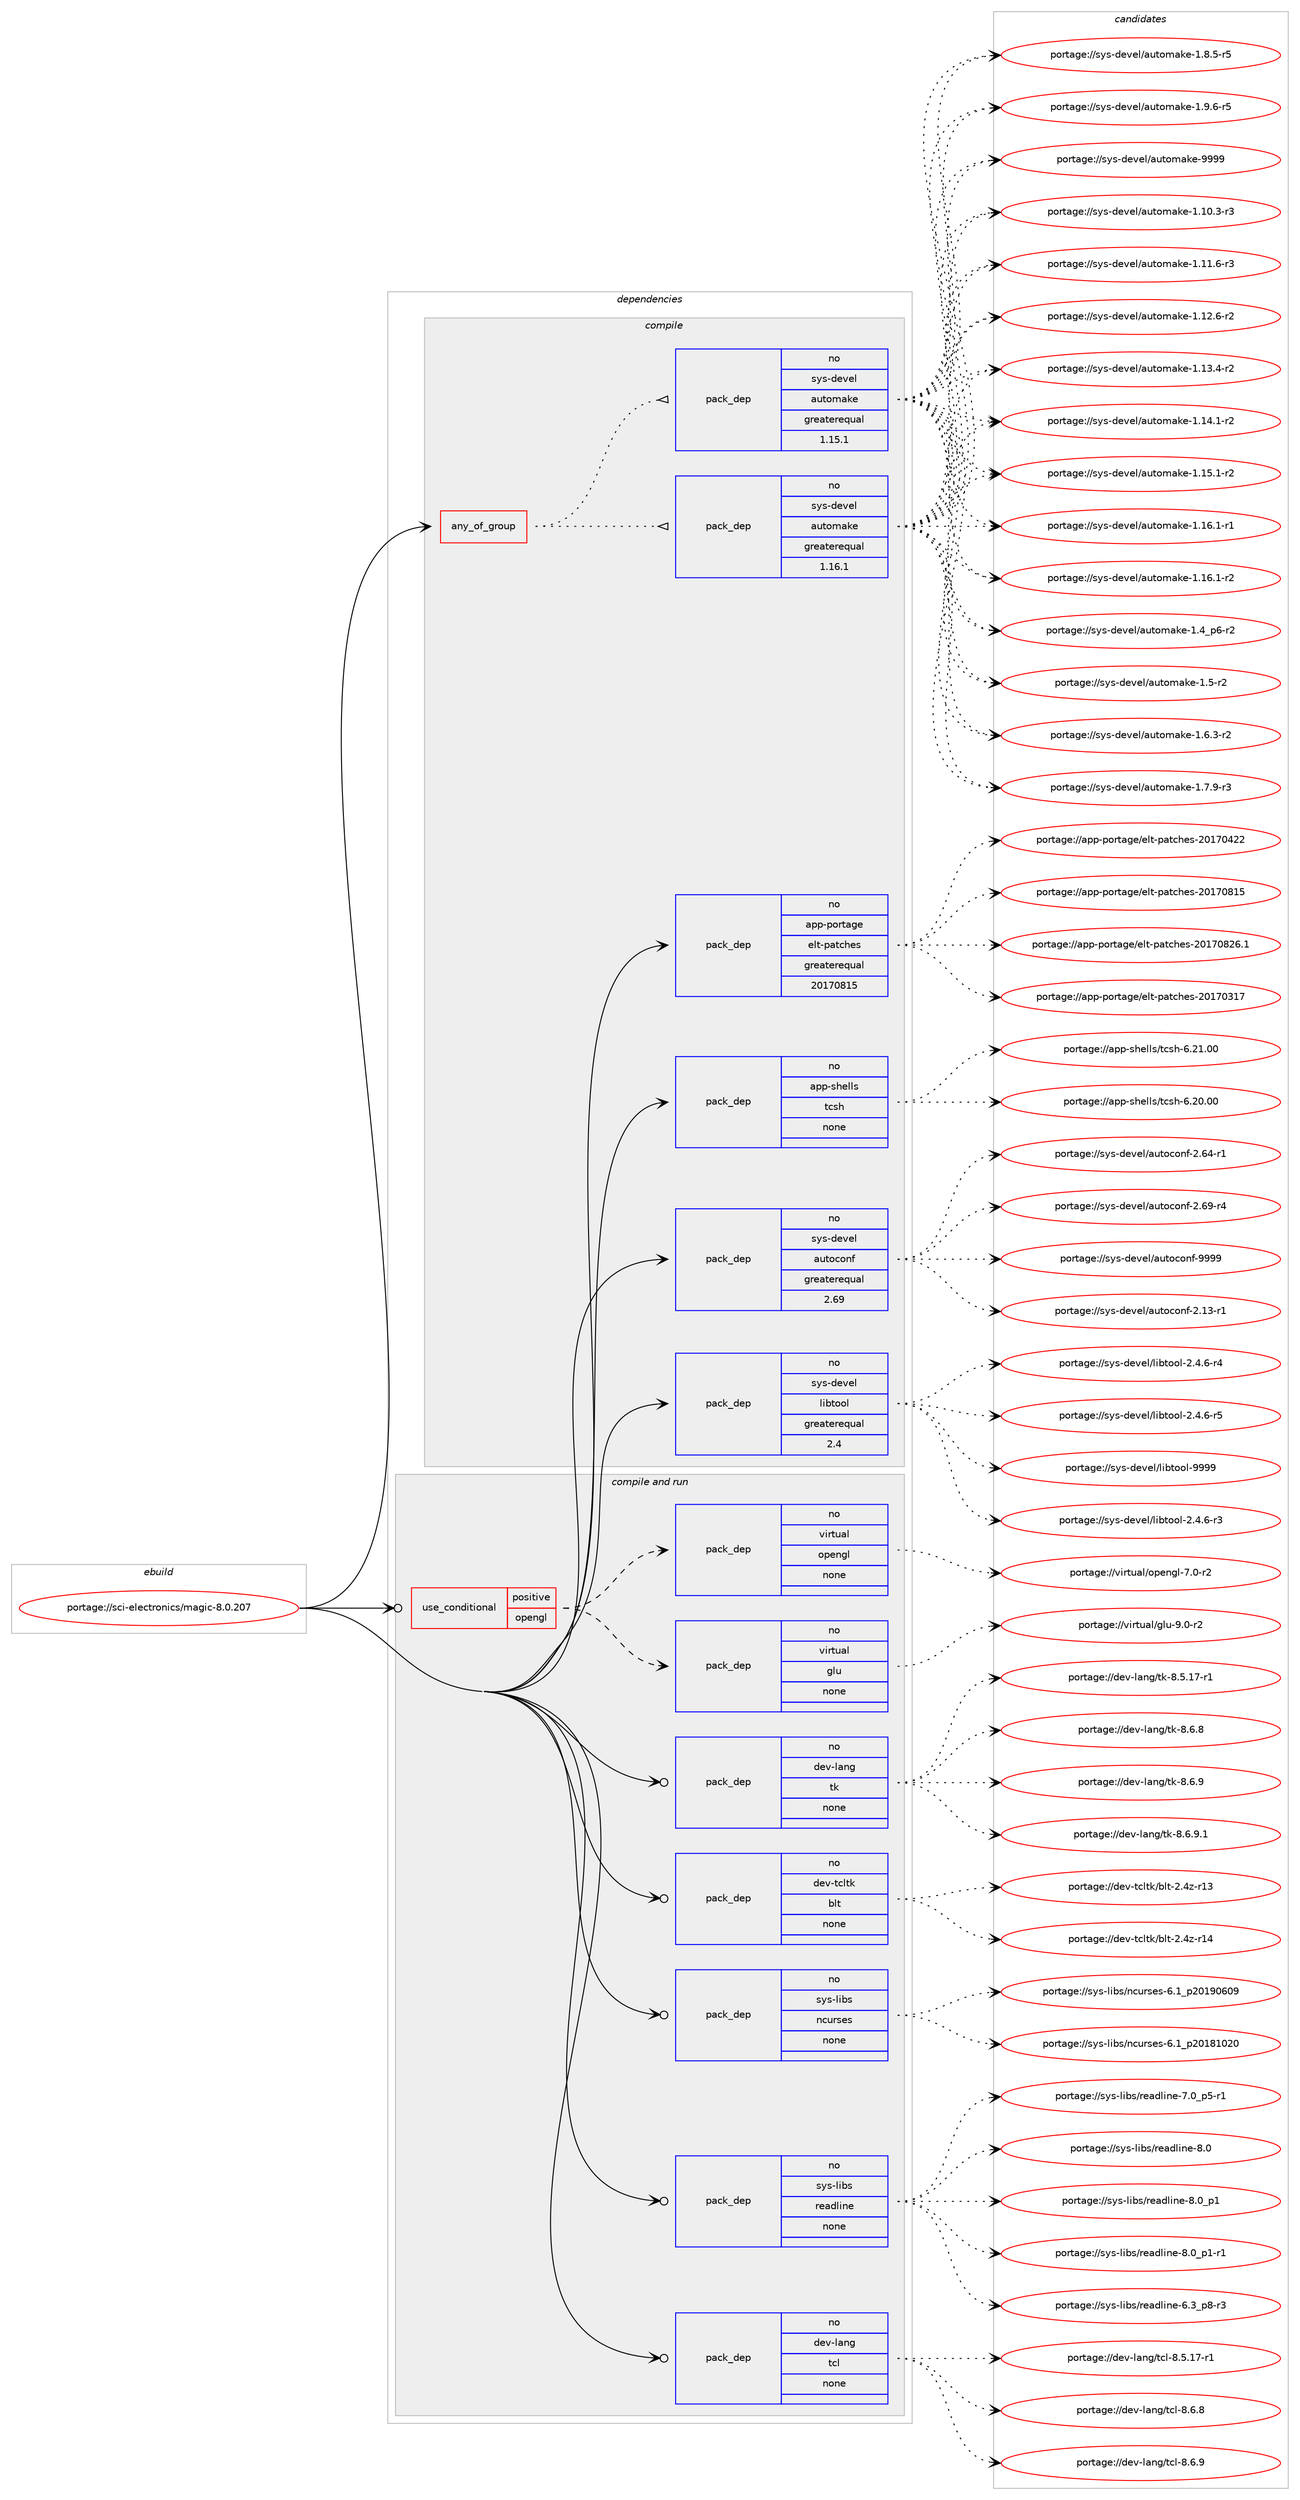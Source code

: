 digraph prolog {

# *************
# Graph options
# *************

newrank=true;
concentrate=true;
compound=true;
graph [rankdir=LR,fontname=Helvetica,fontsize=10,ranksep=1.5];#, ranksep=2.5, nodesep=0.2];
edge  [arrowhead=vee];
node  [fontname=Helvetica,fontsize=10];

# **********
# The ebuild
# **********

subgraph cluster_leftcol {
color=gray;
rank=same;
label=<<i>ebuild</i>>;
id [label="portage://sci-electronics/magic-8.0.207", color=red, width=4, href="../sci-electronics/magic-8.0.207.svg"];
}

# ****************
# The dependencies
# ****************

subgraph cluster_midcol {
color=gray;
label=<<i>dependencies</i>>;
subgraph cluster_compile {
fillcolor="#eeeeee";
style=filled;
label=<<i>compile</i>>;
subgraph any6343 {
dependency386389 [label=<<TABLE BORDER="0" CELLBORDER="1" CELLSPACING="0" CELLPADDING="4"><TR><TD CELLPADDING="10">any_of_group</TD></TR></TABLE>>, shape=none, color=red];subgraph pack284146 {
dependency386390 [label=<<TABLE BORDER="0" CELLBORDER="1" CELLSPACING="0" CELLPADDING="4" WIDTH="220"><TR><TD ROWSPAN="6" CELLPADDING="30">pack_dep</TD></TR><TR><TD WIDTH="110">no</TD></TR><TR><TD>sys-devel</TD></TR><TR><TD>automake</TD></TR><TR><TD>greaterequal</TD></TR><TR><TD>1.16.1</TD></TR></TABLE>>, shape=none, color=blue];
}
dependency386389:e -> dependency386390:w [weight=20,style="dotted",arrowhead="oinv"];
subgraph pack284147 {
dependency386391 [label=<<TABLE BORDER="0" CELLBORDER="1" CELLSPACING="0" CELLPADDING="4" WIDTH="220"><TR><TD ROWSPAN="6" CELLPADDING="30">pack_dep</TD></TR><TR><TD WIDTH="110">no</TD></TR><TR><TD>sys-devel</TD></TR><TR><TD>automake</TD></TR><TR><TD>greaterequal</TD></TR><TR><TD>1.15.1</TD></TR></TABLE>>, shape=none, color=blue];
}
dependency386389:e -> dependency386391:w [weight=20,style="dotted",arrowhead="oinv"];
}
id:e -> dependency386389:w [weight=20,style="solid",arrowhead="vee"];
subgraph pack284148 {
dependency386392 [label=<<TABLE BORDER="0" CELLBORDER="1" CELLSPACING="0" CELLPADDING="4" WIDTH="220"><TR><TD ROWSPAN="6" CELLPADDING="30">pack_dep</TD></TR><TR><TD WIDTH="110">no</TD></TR><TR><TD>app-portage</TD></TR><TR><TD>elt-patches</TD></TR><TR><TD>greaterequal</TD></TR><TR><TD>20170815</TD></TR></TABLE>>, shape=none, color=blue];
}
id:e -> dependency386392:w [weight=20,style="solid",arrowhead="vee"];
subgraph pack284149 {
dependency386393 [label=<<TABLE BORDER="0" CELLBORDER="1" CELLSPACING="0" CELLPADDING="4" WIDTH="220"><TR><TD ROWSPAN="6" CELLPADDING="30">pack_dep</TD></TR><TR><TD WIDTH="110">no</TD></TR><TR><TD>app-shells</TD></TR><TR><TD>tcsh</TD></TR><TR><TD>none</TD></TR><TR><TD></TD></TR></TABLE>>, shape=none, color=blue];
}
id:e -> dependency386393:w [weight=20,style="solid",arrowhead="vee"];
subgraph pack284150 {
dependency386394 [label=<<TABLE BORDER="0" CELLBORDER="1" CELLSPACING="0" CELLPADDING="4" WIDTH="220"><TR><TD ROWSPAN="6" CELLPADDING="30">pack_dep</TD></TR><TR><TD WIDTH="110">no</TD></TR><TR><TD>sys-devel</TD></TR><TR><TD>autoconf</TD></TR><TR><TD>greaterequal</TD></TR><TR><TD>2.69</TD></TR></TABLE>>, shape=none, color=blue];
}
id:e -> dependency386394:w [weight=20,style="solid",arrowhead="vee"];
subgraph pack284151 {
dependency386395 [label=<<TABLE BORDER="0" CELLBORDER="1" CELLSPACING="0" CELLPADDING="4" WIDTH="220"><TR><TD ROWSPAN="6" CELLPADDING="30">pack_dep</TD></TR><TR><TD WIDTH="110">no</TD></TR><TR><TD>sys-devel</TD></TR><TR><TD>libtool</TD></TR><TR><TD>greaterequal</TD></TR><TR><TD>2.4</TD></TR></TABLE>>, shape=none, color=blue];
}
id:e -> dependency386395:w [weight=20,style="solid",arrowhead="vee"];
}
subgraph cluster_compileandrun {
fillcolor="#eeeeee";
style=filled;
label=<<i>compile and run</i>>;
subgraph cond95696 {
dependency386396 [label=<<TABLE BORDER="0" CELLBORDER="1" CELLSPACING="0" CELLPADDING="4"><TR><TD ROWSPAN="3" CELLPADDING="10">use_conditional</TD></TR><TR><TD>positive</TD></TR><TR><TD>opengl</TD></TR></TABLE>>, shape=none, color=red];
subgraph pack284152 {
dependency386397 [label=<<TABLE BORDER="0" CELLBORDER="1" CELLSPACING="0" CELLPADDING="4" WIDTH="220"><TR><TD ROWSPAN="6" CELLPADDING="30">pack_dep</TD></TR><TR><TD WIDTH="110">no</TD></TR><TR><TD>virtual</TD></TR><TR><TD>glu</TD></TR><TR><TD>none</TD></TR><TR><TD></TD></TR></TABLE>>, shape=none, color=blue];
}
dependency386396:e -> dependency386397:w [weight=20,style="dashed",arrowhead="vee"];
subgraph pack284153 {
dependency386398 [label=<<TABLE BORDER="0" CELLBORDER="1" CELLSPACING="0" CELLPADDING="4" WIDTH="220"><TR><TD ROWSPAN="6" CELLPADDING="30">pack_dep</TD></TR><TR><TD WIDTH="110">no</TD></TR><TR><TD>virtual</TD></TR><TR><TD>opengl</TD></TR><TR><TD>none</TD></TR><TR><TD></TD></TR></TABLE>>, shape=none, color=blue];
}
dependency386396:e -> dependency386398:w [weight=20,style="dashed",arrowhead="vee"];
}
id:e -> dependency386396:w [weight=20,style="solid",arrowhead="odotvee"];
subgraph pack284154 {
dependency386399 [label=<<TABLE BORDER="0" CELLBORDER="1" CELLSPACING="0" CELLPADDING="4" WIDTH="220"><TR><TD ROWSPAN="6" CELLPADDING="30">pack_dep</TD></TR><TR><TD WIDTH="110">no</TD></TR><TR><TD>dev-lang</TD></TR><TR><TD>tcl</TD></TR><TR><TD>none</TD></TR><TR><TD></TD></TR></TABLE>>, shape=none, color=blue];
}
id:e -> dependency386399:w [weight=20,style="solid",arrowhead="odotvee"];
subgraph pack284155 {
dependency386400 [label=<<TABLE BORDER="0" CELLBORDER="1" CELLSPACING="0" CELLPADDING="4" WIDTH="220"><TR><TD ROWSPAN="6" CELLPADDING="30">pack_dep</TD></TR><TR><TD WIDTH="110">no</TD></TR><TR><TD>dev-lang</TD></TR><TR><TD>tk</TD></TR><TR><TD>none</TD></TR><TR><TD></TD></TR></TABLE>>, shape=none, color=blue];
}
id:e -> dependency386400:w [weight=20,style="solid",arrowhead="odotvee"];
subgraph pack284156 {
dependency386401 [label=<<TABLE BORDER="0" CELLBORDER="1" CELLSPACING="0" CELLPADDING="4" WIDTH="220"><TR><TD ROWSPAN="6" CELLPADDING="30">pack_dep</TD></TR><TR><TD WIDTH="110">no</TD></TR><TR><TD>dev-tcltk</TD></TR><TR><TD>blt</TD></TR><TR><TD>none</TD></TR><TR><TD></TD></TR></TABLE>>, shape=none, color=blue];
}
id:e -> dependency386401:w [weight=20,style="solid",arrowhead="odotvee"];
subgraph pack284157 {
dependency386402 [label=<<TABLE BORDER="0" CELLBORDER="1" CELLSPACING="0" CELLPADDING="4" WIDTH="220"><TR><TD ROWSPAN="6" CELLPADDING="30">pack_dep</TD></TR><TR><TD WIDTH="110">no</TD></TR><TR><TD>sys-libs</TD></TR><TR><TD>ncurses</TD></TR><TR><TD>none</TD></TR><TR><TD></TD></TR></TABLE>>, shape=none, color=blue];
}
id:e -> dependency386402:w [weight=20,style="solid",arrowhead="odotvee"];
subgraph pack284158 {
dependency386403 [label=<<TABLE BORDER="0" CELLBORDER="1" CELLSPACING="0" CELLPADDING="4" WIDTH="220"><TR><TD ROWSPAN="6" CELLPADDING="30">pack_dep</TD></TR><TR><TD WIDTH="110">no</TD></TR><TR><TD>sys-libs</TD></TR><TR><TD>readline</TD></TR><TR><TD>none</TD></TR><TR><TD></TD></TR></TABLE>>, shape=none, color=blue];
}
id:e -> dependency386403:w [weight=20,style="solid",arrowhead="odotvee"];
}
subgraph cluster_run {
fillcolor="#eeeeee";
style=filled;
label=<<i>run</i>>;
}
}

# **************
# The candidates
# **************

subgraph cluster_choices {
rank=same;
color=gray;
label=<<i>candidates</i>>;

subgraph choice284146 {
color=black;
nodesep=1;
choiceportage11512111545100101118101108479711711611110997107101454946494846514511451 [label="portage://sys-devel/automake-1.10.3-r3", color=red, width=4,href="../sys-devel/automake-1.10.3-r3.svg"];
choiceportage11512111545100101118101108479711711611110997107101454946494946544511451 [label="portage://sys-devel/automake-1.11.6-r3", color=red, width=4,href="../sys-devel/automake-1.11.6-r3.svg"];
choiceportage11512111545100101118101108479711711611110997107101454946495046544511450 [label="portage://sys-devel/automake-1.12.6-r2", color=red, width=4,href="../sys-devel/automake-1.12.6-r2.svg"];
choiceportage11512111545100101118101108479711711611110997107101454946495146524511450 [label="portage://sys-devel/automake-1.13.4-r2", color=red, width=4,href="../sys-devel/automake-1.13.4-r2.svg"];
choiceportage11512111545100101118101108479711711611110997107101454946495246494511450 [label="portage://sys-devel/automake-1.14.1-r2", color=red, width=4,href="../sys-devel/automake-1.14.1-r2.svg"];
choiceportage11512111545100101118101108479711711611110997107101454946495346494511450 [label="portage://sys-devel/automake-1.15.1-r2", color=red, width=4,href="../sys-devel/automake-1.15.1-r2.svg"];
choiceportage11512111545100101118101108479711711611110997107101454946495446494511449 [label="portage://sys-devel/automake-1.16.1-r1", color=red, width=4,href="../sys-devel/automake-1.16.1-r1.svg"];
choiceportage11512111545100101118101108479711711611110997107101454946495446494511450 [label="portage://sys-devel/automake-1.16.1-r2", color=red, width=4,href="../sys-devel/automake-1.16.1-r2.svg"];
choiceportage115121115451001011181011084797117116111109971071014549465295112544511450 [label="portage://sys-devel/automake-1.4_p6-r2", color=red, width=4,href="../sys-devel/automake-1.4_p6-r2.svg"];
choiceportage11512111545100101118101108479711711611110997107101454946534511450 [label="portage://sys-devel/automake-1.5-r2", color=red, width=4,href="../sys-devel/automake-1.5-r2.svg"];
choiceportage115121115451001011181011084797117116111109971071014549465446514511450 [label="portage://sys-devel/automake-1.6.3-r2", color=red, width=4,href="../sys-devel/automake-1.6.3-r2.svg"];
choiceportage115121115451001011181011084797117116111109971071014549465546574511451 [label="portage://sys-devel/automake-1.7.9-r3", color=red, width=4,href="../sys-devel/automake-1.7.9-r3.svg"];
choiceportage115121115451001011181011084797117116111109971071014549465646534511453 [label="portage://sys-devel/automake-1.8.5-r5", color=red, width=4,href="../sys-devel/automake-1.8.5-r5.svg"];
choiceportage115121115451001011181011084797117116111109971071014549465746544511453 [label="portage://sys-devel/automake-1.9.6-r5", color=red, width=4,href="../sys-devel/automake-1.9.6-r5.svg"];
choiceportage115121115451001011181011084797117116111109971071014557575757 [label="portage://sys-devel/automake-9999", color=red, width=4,href="../sys-devel/automake-9999.svg"];
dependency386390:e -> choiceportage11512111545100101118101108479711711611110997107101454946494846514511451:w [style=dotted,weight="100"];
dependency386390:e -> choiceportage11512111545100101118101108479711711611110997107101454946494946544511451:w [style=dotted,weight="100"];
dependency386390:e -> choiceportage11512111545100101118101108479711711611110997107101454946495046544511450:w [style=dotted,weight="100"];
dependency386390:e -> choiceportage11512111545100101118101108479711711611110997107101454946495146524511450:w [style=dotted,weight="100"];
dependency386390:e -> choiceportage11512111545100101118101108479711711611110997107101454946495246494511450:w [style=dotted,weight="100"];
dependency386390:e -> choiceportage11512111545100101118101108479711711611110997107101454946495346494511450:w [style=dotted,weight="100"];
dependency386390:e -> choiceportage11512111545100101118101108479711711611110997107101454946495446494511449:w [style=dotted,weight="100"];
dependency386390:e -> choiceportage11512111545100101118101108479711711611110997107101454946495446494511450:w [style=dotted,weight="100"];
dependency386390:e -> choiceportage115121115451001011181011084797117116111109971071014549465295112544511450:w [style=dotted,weight="100"];
dependency386390:e -> choiceportage11512111545100101118101108479711711611110997107101454946534511450:w [style=dotted,weight="100"];
dependency386390:e -> choiceportage115121115451001011181011084797117116111109971071014549465446514511450:w [style=dotted,weight="100"];
dependency386390:e -> choiceportage115121115451001011181011084797117116111109971071014549465546574511451:w [style=dotted,weight="100"];
dependency386390:e -> choiceportage115121115451001011181011084797117116111109971071014549465646534511453:w [style=dotted,weight="100"];
dependency386390:e -> choiceportage115121115451001011181011084797117116111109971071014549465746544511453:w [style=dotted,weight="100"];
dependency386390:e -> choiceportage115121115451001011181011084797117116111109971071014557575757:w [style=dotted,weight="100"];
}
subgraph choice284147 {
color=black;
nodesep=1;
choiceportage11512111545100101118101108479711711611110997107101454946494846514511451 [label="portage://sys-devel/automake-1.10.3-r3", color=red, width=4,href="../sys-devel/automake-1.10.3-r3.svg"];
choiceportage11512111545100101118101108479711711611110997107101454946494946544511451 [label="portage://sys-devel/automake-1.11.6-r3", color=red, width=4,href="../sys-devel/automake-1.11.6-r3.svg"];
choiceportage11512111545100101118101108479711711611110997107101454946495046544511450 [label="portage://sys-devel/automake-1.12.6-r2", color=red, width=4,href="../sys-devel/automake-1.12.6-r2.svg"];
choiceportage11512111545100101118101108479711711611110997107101454946495146524511450 [label="portage://sys-devel/automake-1.13.4-r2", color=red, width=4,href="../sys-devel/automake-1.13.4-r2.svg"];
choiceportage11512111545100101118101108479711711611110997107101454946495246494511450 [label="portage://sys-devel/automake-1.14.1-r2", color=red, width=4,href="../sys-devel/automake-1.14.1-r2.svg"];
choiceportage11512111545100101118101108479711711611110997107101454946495346494511450 [label="portage://sys-devel/automake-1.15.1-r2", color=red, width=4,href="../sys-devel/automake-1.15.1-r2.svg"];
choiceportage11512111545100101118101108479711711611110997107101454946495446494511449 [label="portage://sys-devel/automake-1.16.1-r1", color=red, width=4,href="../sys-devel/automake-1.16.1-r1.svg"];
choiceportage11512111545100101118101108479711711611110997107101454946495446494511450 [label="portage://sys-devel/automake-1.16.1-r2", color=red, width=4,href="../sys-devel/automake-1.16.1-r2.svg"];
choiceportage115121115451001011181011084797117116111109971071014549465295112544511450 [label="portage://sys-devel/automake-1.4_p6-r2", color=red, width=4,href="../sys-devel/automake-1.4_p6-r2.svg"];
choiceportage11512111545100101118101108479711711611110997107101454946534511450 [label="portage://sys-devel/automake-1.5-r2", color=red, width=4,href="../sys-devel/automake-1.5-r2.svg"];
choiceportage115121115451001011181011084797117116111109971071014549465446514511450 [label="portage://sys-devel/automake-1.6.3-r2", color=red, width=4,href="../sys-devel/automake-1.6.3-r2.svg"];
choiceportage115121115451001011181011084797117116111109971071014549465546574511451 [label="portage://sys-devel/automake-1.7.9-r3", color=red, width=4,href="../sys-devel/automake-1.7.9-r3.svg"];
choiceportage115121115451001011181011084797117116111109971071014549465646534511453 [label="portage://sys-devel/automake-1.8.5-r5", color=red, width=4,href="../sys-devel/automake-1.8.5-r5.svg"];
choiceportage115121115451001011181011084797117116111109971071014549465746544511453 [label="portage://sys-devel/automake-1.9.6-r5", color=red, width=4,href="../sys-devel/automake-1.9.6-r5.svg"];
choiceportage115121115451001011181011084797117116111109971071014557575757 [label="portage://sys-devel/automake-9999", color=red, width=4,href="../sys-devel/automake-9999.svg"];
dependency386391:e -> choiceportage11512111545100101118101108479711711611110997107101454946494846514511451:w [style=dotted,weight="100"];
dependency386391:e -> choiceportage11512111545100101118101108479711711611110997107101454946494946544511451:w [style=dotted,weight="100"];
dependency386391:e -> choiceportage11512111545100101118101108479711711611110997107101454946495046544511450:w [style=dotted,weight="100"];
dependency386391:e -> choiceportage11512111545100101118101108479711711611110997107101454946495146524511450:w [style=dotted,weight="100"];
dependency386391:e -> choiceportage11512111545100101118101108479711711611110997107101454946495246494511450:w [style=dotted,weight="100"];
dependency386391:e -> choiceportage11512111545100101118101108479711711611110997107101454946495346494511450:w [style=dotted,weight="100"];
dependency386391:e -> choiceportage11512111545100101118101108479711711611110997107101454946495446494511449:w [style=dotted,weight="100"];
dependency386391:e -> choiceportage11512111545100101118101108479711711611110997107101454946495446494511450:w [style=dotted,weight="100"];
dependency386391:e -> choiceportage115121115451001011181011084797117116111109971071014549465295112544511450:w [style=dotted,weight="100"];
dependency386391:e -> choiceportage11512111545100101118101108479711711611110997107101454946534511450:w [style=dotted,weight="100"];
dependency386391:e -> choiceportage115121115451001011181011084797117116111109971071014549465446514511450:w [style=dotted,weight="100"];
dependency386391:e -> choiceportage115121115451001011181011084797117116111109971071014549465546574511451:w [style=dotted,weight="100"];
dependency386391:e -> choiceportage115121115451001011181011084797117116111109971071014549465646534511453:w [style=dotted,weight="100"];
dependency386391:e -> choiceportage115121115451001011181011084797117116111109971071014549465746544511453:w [style=dotted,weight="100"];
dependency386391:e -> choiceportage115121115451001011181011084797117116111109971071014557575757:w [style=dotted,weight="100"];
}
subgraph choice284148 {
color=black;
nodesep=1;
choiceportage97112112451121111141169710310147101108116451129711699104101115455048495548514955 [label="portage://app-portage/elt-patches-20170317", color=red, width=4,href="../app-portage/elt-patches-20170317.svg"];
choiceportage97112112451121111141169710310147101108116451129711699104101115455048495548525050 [label="portage://app-portage/elt-patches-20170422", color=red, width=4,href="../app-portage/elt-patches-20170422.svg"];
choiceportage97112112451121111141169710310147101108116451129711699104101115455048495548564953 [label="portage://app-portage/elt-patches-20170815", color=red, width=4,href="../app-portage/elt-patches-20170815.svg"];
choiceportage971121124511211111411697103101471011081164511297116991041011154550484955485650544649 [label="portage://app-portage/elt-patches-20170826.1", color=red, width=4,href="../app-portage/elt-patches-20170826.1.svg"];
dependency386392:e -> choiceportage97112112451121111141169710310147101108116451129711699104101115455048495548514955:w [style=dotted,weight="100"];
dependency386392:e -> choiceportage97112112451121111141169710310147101108116451129711699104101115455048495548525050:w [style=dotted,weight="100"];
dependency386392:e -> choiceportage97112112451121111141169710310147101108116451129711699104101115455048495548564953:w [style=dotted,weight="100"];
dependency386392:e -> choiceportage971121124511211111411697103101471011081164511297116991041011154550484955485650544649:w [style=dotted,weight="100"];
}
subgraph choice284149 {
color=black;
nodesep=1;
choiceportage971121124511510410110810811547116991151044554465048464848 [label="portage://app-shells/tcsh-6.20.00", color=red, width=4,href="../app-shells/tcsh-6.20.00.svg"];
choiceportage971121124511510410110810811547116991151044554465049464848 [label="portage://app-shells/tcsh-6.21.00", color=red, width=4,href="../app-shells/tcsh-6.21.00.svg"];
dependency386393:e -> choiceportage971121124511510410110810811547116991151044554465048464848:w [style=dotted,weight="100"];
dependency386393:e -> choiceportage971121124511510410110810811547116991151044554465049464848:w [style=dotted,weight="100"];
}
subgraph choice284150 {
color=black;
nodesep=1;
choiceportage1151211154510010111810110847971171161119911111010245504649514511449 [label="portage://sys-devel/autoconf-2.13-r1", color=red, width=4,href="../sys-devel/autoconf-2.13-r1.svg"];
choiceportage1151211154510010111810110847971171161119911111010245504654524511449 [label="portage://sys-devel/autoconf-2.64-r1", color=red, width=4,href="../sys-devel/autoconf-2.64-r1.svg"];
choiceportage1151211154510010111810110847971171161119911111010245504654574511452 [label="portage://sys-devel/autoconf-2.69-r4", color=red, width=4,href="../sys-devel/autoconf-2.69-r4.svg"];
choiceportage115121115451001011181011084797117116111991111101024557575757 [label="portage://sys-devel/autoconf-9999", color=red, width=4,href="../sys-devel/autoconf-9999.svg"];
dependency386394:e -> choiceportage1151211154510010111810110847971171161119911111010245504649514511449:w [style=dotted,weight="100"];
dependency386394:e -> choiceportage1151211154510010111810110847971171161119911111010245504654524511449:w [style=dotted,weight="100"];
dependency386394:e -> choiceportage1151211154510010111810110847971171161119911111010245504654574511452:w [style=dotted,weight="100"];
dependency386394:e -> choiceportage115121115451001011181011084797117116111991111101024557575757:w [style=dotted,weight="100"];
}
subgraph choice284151 {
color=black;
nodesep=1;
choiceportage1151211154510010111810110847108105981161111111084550465246544511451 [label="portage://sys-devel/libtool-2.4.6-r3", color=red, width=4,href="../sys-devel/libtool-2.4.6-r3.svg"];
choiceportage1151211154510010111810110847108105981161111111084550465246544511452 [label="portage://sys-devel/libtool-2.4.6-r4", color=red, width=4,href="../sys-devel/libtool-2.4.6-r4.svg"];
choiceportage1151211154510010111810110847108105981161111111084550465246544511453 [label="portage://sys-devel/libtool-2.4.6-r5", color=red, width=4,href="../sys-devel/libtool-2.4.6-r5.svg"];
choiceportage1151211154510010111810110847108105981161111111084557575757 [label="portage://sys-devel/libtool-9999", color=red, width=4,href="../sys-devel/libtool-9999.svg"];
dependency386395:e -> choiceportage1151211154510010111810110847108105981161111111084550465246544511451:w [style=dotted,weight="100"];
dependency386395:e -> choiceportage1151211154510010111810110847108105981161111111084550465246544511452:w [style=dotted,weight="100"];
dependency386395:e -> choiceportage1151211154510010111810110847108105981161111111084550465246544511453:w [style=dotted,weight="100"];
dependency386395:e -> choiceportage1151211154510010111810110847108105981161111111084557575757:w [style=dotted,weight="100"];
}
subgraph choice284152 {
color=black;
nodesep=1;
choiceportage1181051141161179710847103108117455746484511450 [label="portage://virtual/glu-9.0-r2", color=red, width=4,href="../virtual/glu-9.0-r2.svg"];
dependency386397:e -> choiceportage1181051141161179710847103108117455746484511450:w [style=dotted,weight="100"];
}
subgraph choice284153 {
color=black;
nodesep=1;
choiceportage1181051141161179710847111112101110103108455546484511450 [label="portage://virtual/opengl-7.0-r2", color=red, width=4,href="../virtual/opengl-7.0-r2.svg"];
dependency386398:e -> choiceportage1181051141161179710847111112101110103108455546484511450:w [style=dotted,weight="100"];
}
subgraph choice284154 {
color=black;
nodesep=1;
choiceportage10010111845108971101034711699108455646534649554511449 [label="portage://dev-lang/tcl-8.5.17-r1", color=red, width=4,href="../dev-lang/tcl-8.5.17-r1.svg"];
choiceportage10010111845108971101034711699108455646544656 [label="portage://dev-lang/tcl-8.6.8", color=red, width=4,href="../dev-lang/tcl-8.6.8.svg"];
choiceportage10010111845108971101034711699108455646544657 [label="portage://dev-lang/tcl-8.6.9", color=red, width=4,href="../dev-lang/tcl-8.6.9.svg"];
dependency386399:e -> choiceportage10010111845108971101034711699108455646534649554511449:w [style=dotted,weight="100"];
dependency386399:e -> choiceportage10010111845108971101034711699108455646544656:w [style=dotted,weight="100"];
dependency386399:e -> choiceportage10010111845108971101034711699108455646544657:w [style=dotted,weight="100"];
}
subgraph choice284155 {
color=black;
nodesep=1;
choiceportage100101118451089711010347116107455646534649554511449 [label="portage://dev-lang/tk-8.5.17-r1", color=red, width=4,href="../dev-lang/tk-8.5.17-r1.svg"];
choiceportage100101118451089711010347116107455646544656 [label="portage://dev-lang/tk-8.6.8", color=red, width=4,href="../dev-lang/tk-8.6.8.svg"];
choiceportage100101118451089711010347116107455646544657 [label="portage://dev-lang/tk-8.6.9", color=red, width=4,href="../dev-lang/tk-8.6.9.svg"];
choiceportage1001011184510897110103471161074556465446574649 [label="portage://dev-lang/tk-8.6.9.1", color=red, width=4,href="../dev-lang/tk-8.6.9.1.svg"];
dependency386400:e -> choiceportage100101118451089711010347116107455646534649554511449:w [style=dotted,weight="100"];
dependency386400:e -> choiceportage100101118451089711010347116107455646544656:w [style=dotted,weight="100"];
dependency386400:e -> choiceportage100101118451089711010347116107455646544657:w [style=dotted,weight="100"];
dependency386400:e -> choiceportage1001011184510897110103471161074556465446574649:w [style=dotted,weight="100"];
}
subgraph choice284156 {
color=black;
nodesep=1;
choiceportage1001011184511699108116107479810811645504652122451144951 [label="portage://dev-tcltk/blt-2.4z-r13", color=red, width=4,href="../dev-tcltk/blt-2.4z-r13.svg"];
choiceportage1001011184511699108116107479810811645504652122451144952 [label="portage://dev-tcltk/blt-2.4z-r14", color=red, width=4,href="../dev-tcltk/blt-2.4z-r14.svg"];
dependency386401:e -> choiceportage1001011184511699108116107479810811645504652122451144951:w [style=dotted,weight="100"];
dependency386401:e -> choiceportage1001011184511699108116107479810811645504652122451144952:w [style=dotted,weight="100"];
}
subgraph choice284157 {
color=black;
nodesep=1;
choiceportage1151211154510810598115471109911711411510111545544649951125048495649485048 [label="portage://sys-libs/ncurses-6.1_p20181020", color=red, width=4,href="../sys-libs/ncurses-6.1_p20181020.svg"];
choiceportage1151211154510810598115471109911711411510111545544649951125048495748544857 [label="portage://sys-libs/ncurses-6.1_p20190609", color=red, width=4,href="../sys-libs/ncurses-6.1_p20190609.svg"];
dependency386402:e -> choiceportage1151211154510810598115471109911711411510111545544649951125048495649485048:w [style=dotted,weight="100"];
dependency386402:e -> choiceportage1151211154510810598115471109911711411510111545544649951125048495748544857:w [style=dotted,weight="100"];
}
subgraph choice284158 {
color=black;
nodesep=1;
choiceportage115121115451081059811547114101971001081051101014554465195112564511451 [label="portage://sys-libs/readline-6.3_p8-r3", color=red, width=4,href="../sys-libs/readline-6.3_p8-r3.svg"];
choiceportage115121115451081059811547114101971001081051101014555464895112534511449 [label="portage://sys-libs/readline-7.0_p5-r1", color=red, width=4,href="../sys-libs/readline-7.0_p5-r1.svg"];
choiceportage1151211154510810598115471141019710010810511010145564648 [label="portage://sys-libs/readline-8.0", color=red, width=4,href="../sys-libs/readline-8.0.svg"];
choiceportage11512111545108105981154711410197100108105110101455646489511249 [label="portage://sys-libs/readline-8.0_p1", color=red, width=4,href="../sys-libs/readline-8.0_p1.svg"];
choiceportage115121115451081059811547114101971001081051101014556464895112494511449 [label="portage://sys-libs/readline-8.0_p1-r1", color=red, width=4,href="../sys-libs/readline-8.0_p1-r1.svg"];
dependency386403:e -> choiceportage115121115451081059811547114101971001081051101014554465195112564511451:w [style=dotted,weight="100"];
dependency386403:e -> choiceportage115121115451081059811547114101971001081051101014555464895112534511449:w [style=dotted,weight="100"];
dependency386403:e -> choiceportage1151211154510810598115471141019710010810511010145564648:w [style=dotted,weight="100"];
dependency386403:e -> choiceportage11512111545108105981154711410197100108105110101455646489511249:w [style=dotted,weight="100"];
dependency386403:e -> choiceportage115121115451081059811547114101971001081051101014556464895112494511449:w [style=dotted,weight="100"];
}
}

}
